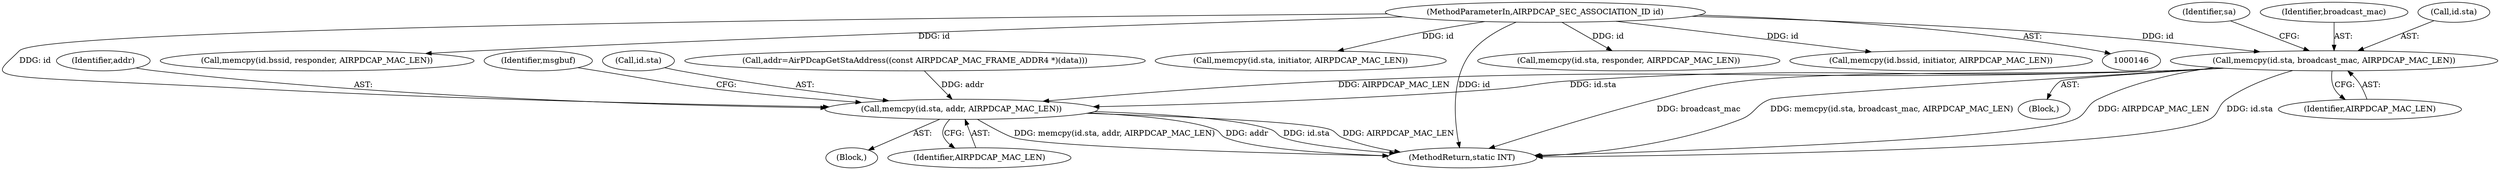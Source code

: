 digraph "0_wireshark_9b0b20b8d5f8c9f7839d58ff6c5900f7e19283b4@API" {
"1000353" [label="(Call,memcpy(id.sta, broadcast_mac, AIRPDCAP_MAC_LEN))"];
"1000151" [label="(MethodParameterIn,AIRPDCAP_SEC_ASSOCIATION_ID id)"];
"1000382" [label="(Call,memcpy(id.sta, addr, AIRPDCAP_MAC_LEN))"];
"1000195" [label="(Block,)"];
"1000383" [label="(Call,id.sta)"];
"1000374" [label="(Call,addr=AirPDcapGetStaAddress((const AIRPDCAP_MAC_FRAME_ADDR4 *)(data)))"];
"1000674" [label="(Call,memcpy(id.bssid, responder, AIRPDCAP_MAC_LEN))"];
"1000354" [label="(Call,id.sta)"];
"1000360" [label="(Identifier,sa)"];
"1000382" [label="(Call,memcpy(id.sta, addr, AIRPDCAP_MAC_LEN))"];
"1000779" [label="(MethodReturn,static INT)"];
"1000353" [label="(Call,memcpy(id.sta, broadcast_mac, AIRPDCAP_MAC_LEN))"];
"1000357" [label="(Identifier,broadcast_mac)"];
"1000358" [label="(Identifier,AIRPDCAP_MAC_LEN)"];
"1000668" [label="(Call,memcpy(id.sta, initiator, AIRPDCAP_MAC_LEN))"];
"1000682" [label="(Call,memcpy(id.sta, responder, AIRPDCAP_MAC_LEN))"];
"1000688" [label="(Call,memcpy(id.bssid, initiator, AIRPDCAP_MAC_LEN))"];
"1000381" [label="(Block,)"];
"1000387" [label="(Identifier,AIRPDCAP_MAC_LEN)"];
"1000386" [label="(Identifier,addr)"];
"1000151" [label="(MethodParameterIn,AIRPDCAP_SEC_ASSOCIATION_ID id)"];
"1000389" [label="(Identifier,msgbuf)"];
"1000353" -> "1000195"  [label="AST: "];
"1000353" -> "1000358"  [label="CFG: "];
"1000354" -> "1000353"  [label="AST: "];
"1000357" -> "1000353"  [label="AST: "];
"1000358" -> "1000353"  [label="AST: "];
"1000360" -> "1000353"  [label="CFG: "];
"1000353" -> "1000779"  [label="DDG: broadcast_mac"];
"1000353" -> "1000779"  [label="DDG: memcpy(id.sta, broadcast_mac, AIRPDCAP_MAC_LEN)"];
"1000353" -> "1000779"  [label="DDG: AIRPDCAP_MAC_LEN"];
"1000353" -> "1000779"  [label="DDG: id.sta"];
"1000151" -> "1000353"  [label="DDG: id"];
"1000353" -> "1000382"  [label="DDG: id.sta"];
"1000353" -> "1000382"  [label="DDG: AIRPDCAP_MAC_LEN"];
"1000151" -> "1000146"  [label="AST: "];
"1000151" -> "1000779"  [label="DDG: id"];
"1000151" -> "1000382"  [label="DDG: id"];
"1000151" -> "1000668"  [label="DDG: id"];
"1000151" -> "1000674"  [label="DDG: id"];
"1000151" -> "1000682"  [label="DDG: id"];
"1000151" -> "1000688"  [label="DDG: id"];
"1000382" -> "1000381"  [label="AST: "];
"1000382" -> "1000387"  [label="CFG: "];
"1000383" -> "1000382"  [label="AST: "];
"1000386" -> "1000382"  [label="AST: "];
"1000387" -> "1000382"  [label="AST: "];
"1000389" -> "1000382"  [label="CFG: "];
"1000382" -> "1000779"  [label="DDG: id.sta"];
"1000382" -> "1000779"  [label="DDG: AIRPDCAP_MAC_LEN"];
"1000382" -> "1000779"  [label="DDG: memcpy(id.sta, addr, AIRPDCAP_MAC_LEN)"];
"1000382" -> "1000779"  [label="DDG: addr"];
"1000374" -> "1000382"  [label="DDG: addr"];
}
